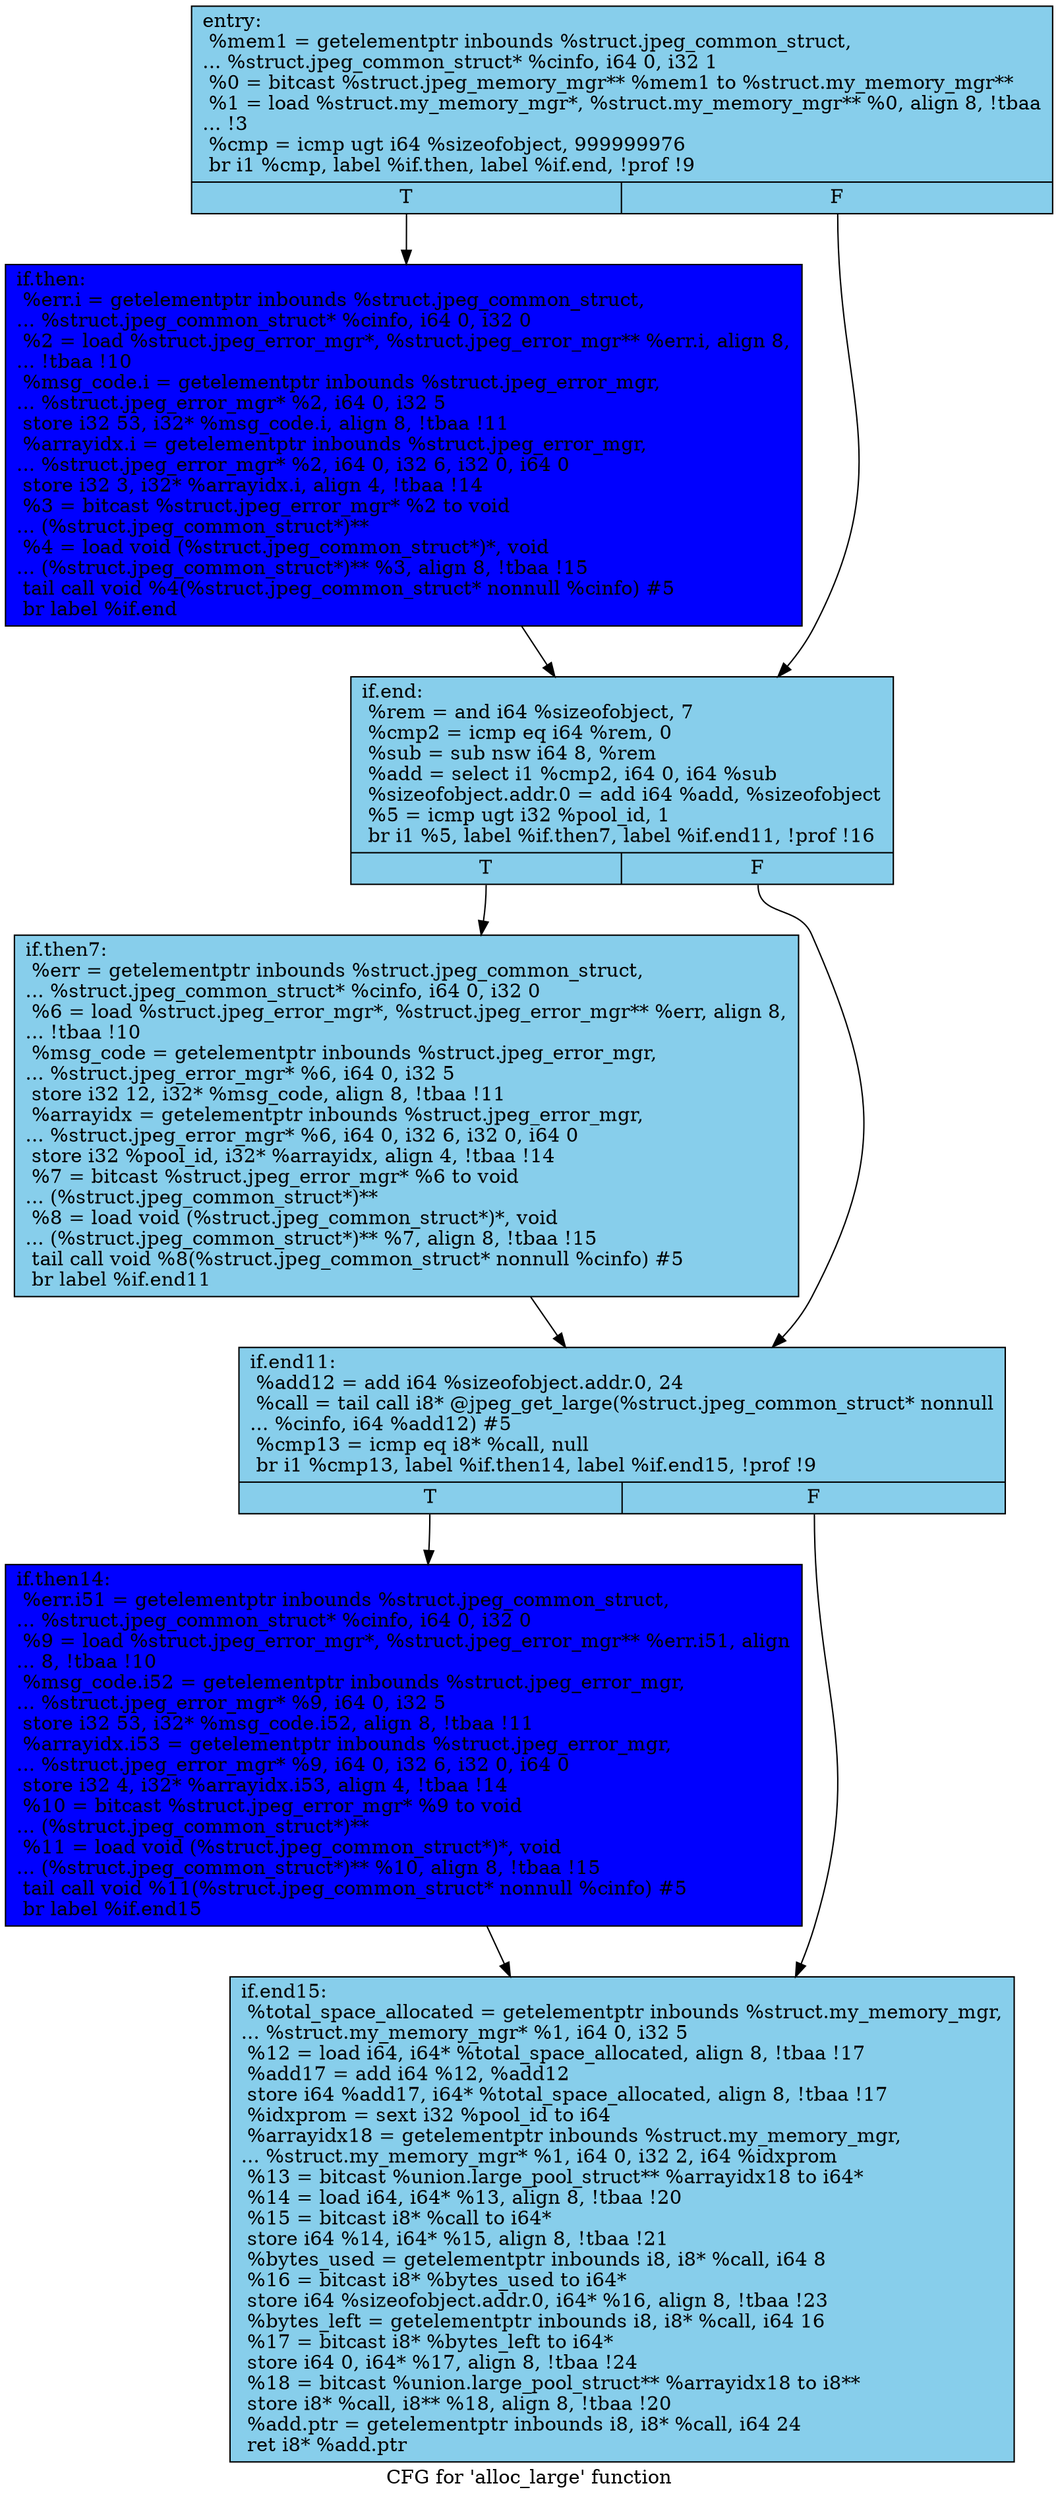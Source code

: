 digraph "CFG for 'alloc_large' function" {
	label="CFG for 'alloc_large' function";

	Node0x5773760 [shape=record, style = filled, fillcolor = skyblue, label="{entry:\l  %mem1 = getelementptr inbounds %struct.jpeg_common_struct,\l... %struct.jpeg_common_struct* %cinfo, i64 0, i32 1\l  %0 = bitcast %struct.jpeg_memory_mgr** %mem1 to %struct.my_memory_mgr**\l  %1 = load %struct.my_memory_mgr*, %struct.my_memory_mgr** %0, align 8, !tbaa\l... !3\l  %cmp = icmp ugt i64 %sizeofobject, 999999976\l  br i1 %cmp, label %if.then, label %if.end, !prof !9\l|{<s0>T|<s1>F}}"];
	Node0x5773760:s0 -> Node0x57739b0;
	Node0x5773760:s1 -> Node0x5773a80;
	Node0x57739b0 [shape=record, style = filled, fillcolor = blue, label="{if.then:                                          \l  %err.i = getelementptr inbounds %struct.jpeg_common_struct,\l... %struct.jpeg_common_struct* %cinfo, i64 0, i32 0\l  %2 = load %struct.jpeg_error_mgr*, %struct.jpeg_error_mgr** %err.i, align 8,\l... !tbaa !10\l  %msg_code.i = getelementptr inbounds %struct.jpeg_error_mgr,\l... %struct.jpeg_error_mgr* %2, i64 0, i32 5\l  store i32 53, i32* %msg_code.i, align 8, !tbaa !11\l  %arrayidx.i = getelementptr inbounds %struct.jpeg_error_mgr,\l... %struct.jpeg_error_mgr* %2, i64 0, i32 6, i32 0, i64 0\l  store i32 3, i32* %arrayidx.i, align 4, !tbaa !14\l  %3 = bitcast %struct.jpeg_error_mgr* %2 to void\l... (%struct.jpeg_common_struct*)**\l  %4 = load void (%struct.jpeg_common_struct*)*, void\l... (%struct.jpeg_common_struct*)** %3, align 8, !tbaa !15\l  tail call void %4(%struct.jpeg_common_struct* nonnull %cinfo) #5\l  br label %if.end\l}"];
	Node0x57739b0 -> Node0x5773a80;
	Node0x5773a80 [shape=record, style = filled, fillcolor = skyblue, label="{if.end:                                           \l  %rem = and i64 %sizeofobject, 7\l  %cmp2 = icmp eq i64 %rem, 0\l  %sub = sub nsw i64 8, %rem\l  %add = select i1 %cmp2, i64 0, i64 %sub\l  %sizeofobject.addr.0 = add i64 %add, %sizeofobject\l  %5 = icmp ugt i32 %pool_id, 1\l  br i1 %5, label %if.then7, label %if.end11, !prof !16\l|{<s0>T|<s1>F}}"];
	Node0x5773a80:s0 -> Node0x57747d0;
	Node0x5773a80:s1 -> Node0x5774850;
	Node0x57747d0 [shape=record, style = filled, fillcolor = skyblue, label="{if.then7:                                         \l  %err = getelementptr inbounds %struct.jpeg_common_struct,\l... %struct.jpeg_common_struct* %cinfo, i64 0, i32 0\l  %6 = load %struct.jpeg_error_mgr*, %struct.jpeg_error_mgr** %err, align 8,\l... !tbaa !10\l  %msg_code = getelementptr inbounds %struct.jpeg_error_mgr,\l... %struct.jpeg_error_mgr* %6, i64 0, i32 5\l  store i32 12, i32* %msg_code, align 8, !tbaa !11\l  %arrayidx = getelementptr inbounds %struct.jpeg_error_mgr,\l... %struct.jpeg_error_mgr* %6, i64 0, i32 6, i32 0, i64 0\l  store i32 %pool_id, i32* %arrayidx, align 4, !tbaa !14\l  %7 = bitcast %struct.jpeg_error_mgr* %6 to void\l... (%struct.jpeg_common_struct*)**\l  %8 = load void (%struct.jpeg_common_struct*)*, void\l... (%struct.jpeg_common_struct*)** %7, align 8, !tbaa !15\l  tail call void %8(%struct.jpeg_common_struct* nonnull %cinfo) #5\l  br label %if.end11\l}"];
	Node0x57747d0 -> Node0x5774850;
	Node0x5774850 [shape=record, style = filled, fillcolor = skyblue, label="{if.end11:                                         \l  %add12 = add i64 %sizeofobject.addr.0, 24\l  %call = tail call i8* @jpeg_get_large(%struct.jpeg_common_struct* nonnull\l... %cinfo, i64 %add12) #5\l  %cmp13 = icmp eq i8* %call, null\l  br i1 %cmp13, label %if.then14, label %if.end15, !prof !9\l|{<s0>T|<s1>F}}"];
	Node0x5774850:s0 -> Node0x57755d0;
	Node0x5774850:s1 -> Node0x57744d0;
	Node0x57755d0 [shape=record, style = filled, fillcolor = blue, label="{if.then14:                                        \l  %err.i51 = getelementptr inbounds %struct.jpeg_common_struct,\l... %struct.jpeg_common_struct* %cinfo, i64 0, i32 0\l  %9 = load %struct.jpeg_error_mgr*, %struct.jpeg_error_mgr** %err.i51, align\l... 8, !tbaa !10\l  %msg_code.i52 = getelementptr inbounds %struct.jpeg_error_mgr,\l... %struct.jpeg_error_mgr* %9, i64 0, i32 5\l  store i32 53, i32* %msg_code.i52, align 8, !tbaa !11\l  %arrayidx.i53 = getelementptr inbounds %struct.jpeg_error_mgr,\l... %struct.jpeg_error_mgr* %9, i64 0, i32 6, i32 0, i64 0\l  store i32 4, i32* %arrayidx.i53, align 4, !tbaa !14\l  %10 = bitcast %struct.jpeg_error_mgr* %9 to void\l... (%struct.jpeg_common_struct*)**\l  %11 = load void (%struct.jpeg_common_struct*)*, void\l... (%struct.jpeg_common_struct*)** %10, align 8, !tbaa !15\l  tail call void %11(%struct.jpeg_common_struct* nonnull %cinfo) #5\l  br label %if.end15\l}"];
	Node0x57755d0 -> Node0x57744d0;
	Node0x57744d0 [shape=record, style = filled, fillcolor = skyblue, label="{if.end15:                                         \l  %total_space_allocated = getelementptr inbounds %struct.my_memory_mgr,\l... %struct.my_memory_mgr* %1, i64 0, i32 5\l  %12 = load i64, i64* %total_space_allocated, align 8, !tbaa !17\l  %add17 = add i64 %12, %add12\l  store i64 %add17, i64* %total_space_allocated, align 8, !tbaa !17\l  %idxprom = sext i32 %pool_id to i64\l  %arrayidx18 = getelementptr inbounds %struct.my_memory_mgr,\l... %struct.my_memory_mgr* %1, i64 0, i32 2, i64 %idxprom\l  %13 = bitcast %union.large_pool_struct** %arrayidx18 to i64*\l  %14 = load i64, i64* %13, align 8, !tbaa !20\l  %15 = bitcast i8* %call to i64*\l  store i64 %14, i64* %15, align 8, !tbaa !21\l  %bytes_used = getelementptr inbounds i8, i8* %call, i64 8\l  %16 = bitcast i8* %bytes_used to i64*\l  store i64 %sizeofobject.addr.0, i64* %16, align 8, !tbaa !23\l  %bytes_left = getelementptr inbounds i8, i8* %call, i64 16\l  %17 = bitcast i8* %bytes_left to i64*\l  store i64 0, i64* %17, align 8, !tbaa !24\l  %18 = bitcast %union.large_pool_struct** %arrayidx18 to i8**\l  store i8* %call, i8** %18, align 8, !tbaa !20\l  %add.ptr = getelementptr inbounds i8, i8* %call, i64 24\l  ret i8* %add.ptr\l}"];
}

